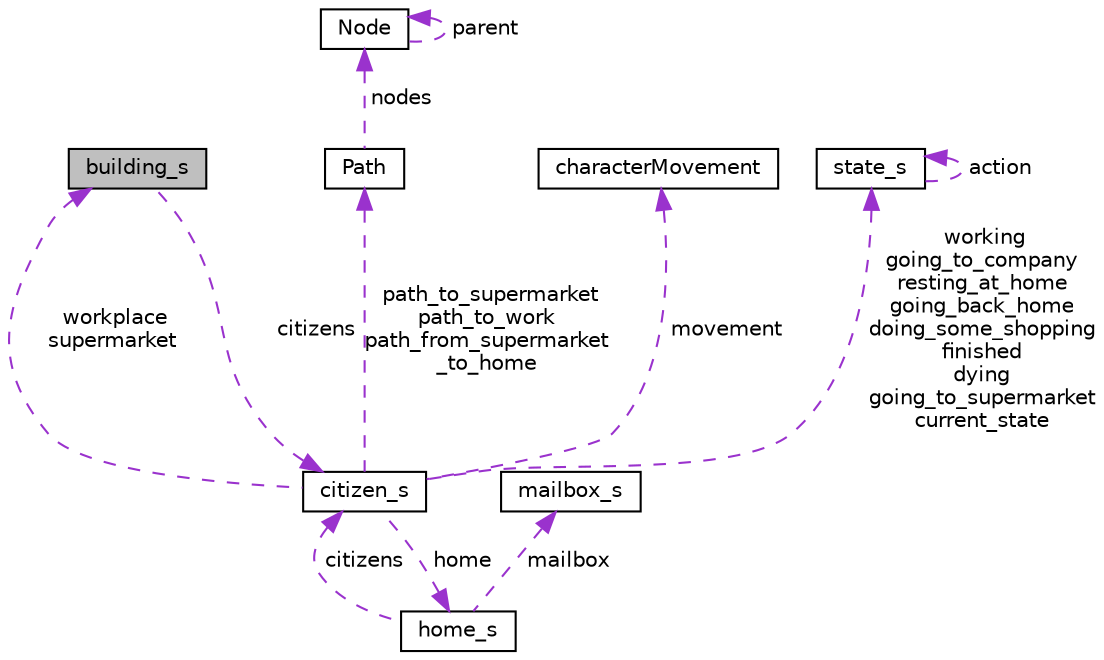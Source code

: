 digraph "building_s"
{
 // LATEX_PDF_SIZE
  edge [fontname="Helvetica",fontsize="10",labelfontname="Helvetica",labelfontsize="10"];
  node [fontname="Helvetica",fontsize="10",shape=record];
  Node1 [label="building_s",height=0.2,width=0.4,color="black", fillcolor="grey75", style="filled", fontcolor="black",tooltip="A structure representing a building in the simulation."];
  Node2 -> Node1 [dir="back",color="darkorchid3",fontsize="10",style="dashed",label=" citizens" ];
  Node2 [label="citizen_s",height=0.2,width=0.4,color="black", fillcolor="white", style="filled",URL="$dc/d85/structcitizen__s.html",tooltip="A structure representing a citizen in the simulation."];
  Node3 -> Node2 [dir="back",color="darkorchid3",fontsize="10",style="dashed",label=" home" ];
  Node3 [label="home_s",height=0.2,width=0.4,color="black", fillcolor="white", style="filled",URL="$d3/d3f/structhome__s.html",tooltip="A structure representing a home in the simulation."];
  Node2 -> Node3 [dir="back",color="darkorchid3",fontsize="10",style="dashed",label=" citizens" ];
  Node4 -> Node3 [dir="back",color="darkorchid3",fontsize="10",style="dashed",label=" mailbox" ];
  Node4 [label="mailbox_s",height=0.2,width=0.4,color="black", fillcolor="white", style="filled",URL="$d2/dc7/structmailbox__s.html",tooltip="A structure representing a mailbox in the simulation."];
  Node1 -> Node2 [dir="back",color="darkorchid3",fontsize="10",style="dashed",label=" workplace\nsupermarket" ];
  Node5 -> Node2 [dir="back",color="darkorchid3",fontsize="10",style="dashed",label=" path_to_supermarket\npath_to_work\npath_from_supermarket\l_to_home" ];
  Node5 [label="Path",height=0.2,width=0.4,color="black", fillcolor="white", style="filled",URL="$d3/d20/structPath.html",tooltip="A structure representing a path in a grid."];
  Node6 -> Node5 [dir="back",color="darkorchid3",fontsize="10",style="dashed",label=" nodes" ];
  Node6 [label="Node",height=0.2,width=0.4,color="black", fillcolor="white", style="filled",URL="$d8/d49/structNode.html",tooltip="A structure representing a node in a grid."];
  Node6 -> Node6 [dir="back",color="darkorchid3",fontsize="10",style="dashed",label=" parent" ];
  Node7 -> Node2 [dir="back",color="darkorchid3",fontsize="10",style="dashed",label=" movement" ];
  Node7 [label="characterMovement",height=0.2,width=0.4,color="black", fillcolor="white", style="filled",URL="$d7/d19/structcharacterMovement.html",tooltip=" "];
  Node8 -> Node2 [dir="back",color="darkorchid3",fontsize="10",style="dashed",label=" working\ngoing_to_company\nresting_at_home\ngoing_back_home\ndoing_some_shopping\nfinished\ndying\ngoing_to_supermarket\ncurrent_state" ];
  Node8 [label="state_s",height=0.2,width=0.4,color="black", fillcolor="white", style="filled",URL="$d0/dd8/structstate__s.html",tooltip="Structure representing a state for a citizen."];
  Node8 -> Node8 [dir="back",color="darkorchid3",fontsize="10",style="dashed",label=" action" ];
}
